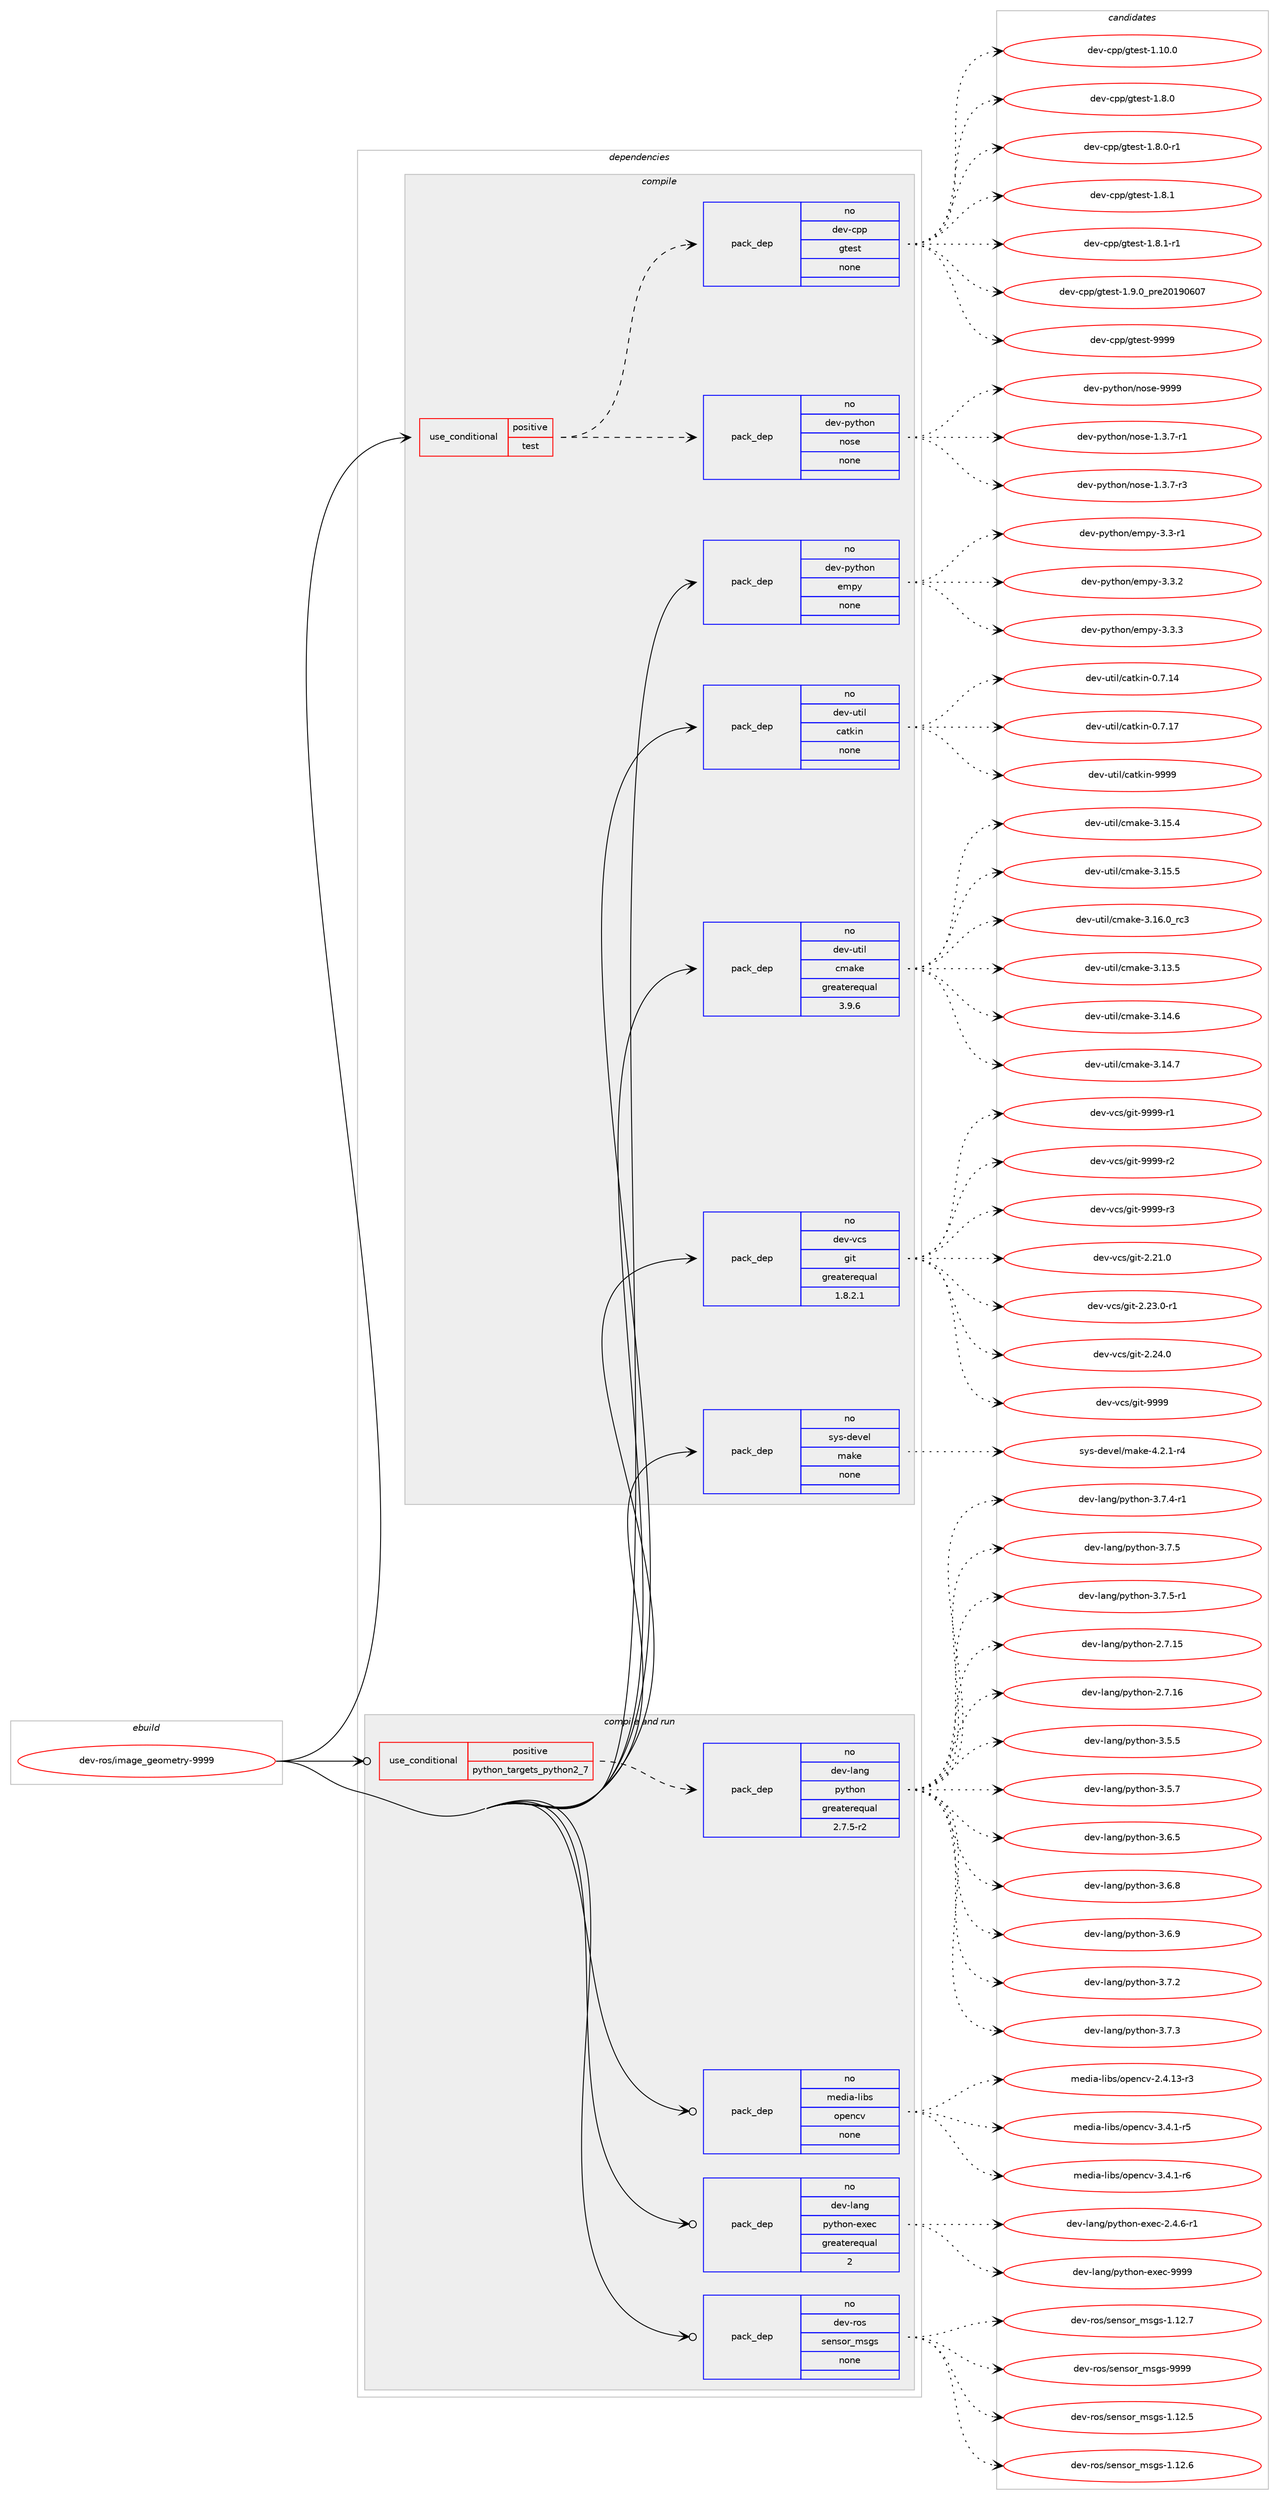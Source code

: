 digraph prolog {

# *************
# Graph options
# *************

newrank=true;
concentrate=true;
compound=true;
graph [rankdir=LR,fontname=Helvetica,fontsize=10,ranksep=1.5];#, ranksep=2.5, nodesep=0.2];
edge  [arrowhead=vee];
node  [fontname=Helvetica,fontsize=10];

# **********
# The ebuild
# **********

subgraph cluster_leftcol {
color=gray;
rank=same;
label=<<i>ebuild</i>>;
id [label="dev-ros/image_geometry-9999", color=red, width=4, href="../dev-ros/image_geometry-9999.svg"];
}

# ****************
# The dependencies
# ****************

subgraph cluster_midcol {
color=gray;
label=<<i>dependencies</i>>;
subgraph cluster_compile {
fillcolor="#eeeeee";
style=filled;
label=<<i>compile</i>>;
subgraph cond153535 {
dependency654169 [label=<<TABLE BORDER="0" CELLBORDER="1" CELLSPACING="0" CELLPADDING="4"><TR><TD ROWSPAN="3" CELLPADDING="10">use_conditional</TD></TR><TR><TD>positive</TD></TR><TR><TD>test</TD></TR></TABLE>>, shape=none, color=red];
subgraph pack488728 {
dependency654170 [label=<<TABLE BORDER="0" CELLBORDER="1" CELLSPACING="0" CELLPADDING="4" WIDTH="220"><TR><TD ROWSPAN="6" CELLPADDING="30">pack_dep</TD></TR><TR><TD WIDTH="110">no</TD></TR><TR><TD>dev-python</TD></TR><TR><TD>nose</TD></TR><TR><TD>none</TD></TR><TR><TD></TD></TR></TABLE>>, shape=none, color=blue];
}
dependency654169:e -> dependency654170:w [weight=20,style="dashed",arrowhead="vee"];
subgraph pack488729 {
dependency654171 [label=<<TABLE BORDER="0" CELLBORDER="1" CELLSPACING="0" CELLPADDING="4" WIDTH="220"><TR><TD ROWSPAN="6" CELLPADDING="30">pack_dep</TD></TR><TR><TD WIDTH="110">no</TD></TR><TR><TD>dev-cpp</TD></TR><TR><TD>gtest</TD></TR><TR><TD>none</TD></TR><TR><TD></TD></TR></TABLE>>, shape=none, color=blue];
}
dependency654169:e -> dependency654171:w [weight=20,style="dashed",arrowhead="vee"];
}
id:e -> dependency654169:w [weight=20,style="solid",arrowhead="vee"];
subgraph pack488730 {
dependency654172 [label=<<TABLE BORDER="0" CELLBORDER="1" CELLSPACING="0" CELLPADDING="4" WIDTH="220"><TR><TD ROWSPAN="6" CELLPADDING="30">pack_dep</TD></TR><TR><TD WIDTH="110">no</TD></TR><TR><TD>dev-python</TD></TR><TR><TD>empy</TD></TR><TR><TD>none</TD></TR><TR><TD></TD></TR></TABLE>>, shape=none, color=blue];
}
id:e -> dependency654172:w [weight=20,style="solid",arrowhead="vee"];
subgraph pack488731 {
dependency654173 [label=<<TABLE BORDER="0" CELLBORDER="1" CELLSPACING="0" CELLPADDING="4" WIDTH="220"><TR><TD ROWSPAN="6" CELLPADDING="30">pack_dep</TD></TR><TR><TD WIDTH="110">no</TD></TR><TR><TD>dev-util</TD></TR><TR><TD>catkin</TD></TR><TR><TD>none</TD></TR><TR><TD></TD></TR></TABLE>>, shape=none, color=blue];
}
id:e -> dependency654173:w [weight=20,style="solid",arrowhead="vee"];
subgraph pack488732 {
dependency654174 [label=<<TABLE BORDER="0" CELLBORDER="1" CELLSPACING="0" CELLPADDING="4" WIDTH="220"><TR><TD ROWSPAN="6" CELLPADDING="30">pack_dep</TD></TR><TR><TD WIDTH="110">no</TD></TR><TR><TD>dev-util</TD></TR><TR><TD>cmake</TD></TR><TR><TD>greaterequal</TD></TR><TR><TD>3.9.6</TD></TR></TABLE>>, shape=none, color=blue];
}
id:e -> dependency654174:w [weight=20,style="solid",arrowhead="vee"];
subgraph pack488733 {
dependency654175 [label=<<TABLE BORDER="0" CELLBORDER="1" CELLSPACING="0" CELLPADDING="4" WIDTH="220"><TR><TD ROWSPAN="6" CELLPADDING="30">pack_dep</TD></TR><TR><TD WIDTH="110">no</TD></TR><TR><TD>dev-vcs</TD></TR><TR><TD>git</TD></TR><TR><TD>greaterequal</TD></TR><TR><TD>1.8.2.1</TD></TR></TABLE>>, shape=none, color=blue];
}
id:e -> dependency654175:w [weight=20,style="solid",arrowhead="vee"];
subgraph pack488734 {
dependency654176 [label=<<TABLE BORDER="0" CELLBORDER="1" CELLSPACING="0" CELLPADDING="4" WIDTH="220"><TR><TD ROWSPAN="6" CELLPADDING="30">pack_dep</TD></TR><TR><TD WIDTH="110">no</TD></TR><TR><TD>sys-devel</TD></TR><TR><TD>make</TD></TR><TR><TD>none</TD></TR><TR><TD></TD></TR></TABLE>>, shape=none, color=blue];
}
id:e -> dependency654176:w [weight=20,style="solid",arrowhead="vee"];
}
subgraph cluster_compileandrun {
fillcolor="#eeeeee";
style=filled;
label=<<i>compile and run</i>>;
subgraph cond153536 {
dependency654177 [label=<<TABLE BORDER="0" CELLBORDER="1" CELLSPACING="0" CELLPADDING="4"><TR><TD ROWSPAN="3" CELLPADDING="10">use_conditional</TD></TR><TR><TD>positive</TD></TR><TR><TD>python_targets_python2_7</TD></TR></TABLE>>, shape=none, color=red];
subgraph pack488735 {
dependency654178 [label=<<TABLE BORDER="0" CELLBORDER="1" CELLSPACING="0" CELLPADDING="4" WIDTH="220"><TR><TD ROWSPAN="6" CELLPADDING="30">pack_dep</TD></TR><TR><TD WIDTH="110">no</TD></TR><TR><TD>dev-lang</TD></TR><TR><TD>python</TD></TR><TR><TD>greaterequal</TD></TR><TR><TD>2.7.5-r2</TD></TR></TABLE>>, shape=none, color=blue];
}
dependency654177:e -> dependency654178:w [weight=20,style="dashed",arrowhead="vee"];
}
id:e -> dependency654177:w [weight=20,style="solid",arrowhead="odotvee"];
subgraph pack488736 {
dependency654179 [label=<<TABLE BORDER="0" CELLBORDER="1" CELLSPACING="0" CELLPADDING="4" WIDTH="220"><TR><TD ROWSPAN="6" CELLPADDING="30">pack_dep</TD></TR><TR><TD WIDTH="110">no</TD></TR><TR><TD>dev-lang</TD></TR><TR><TD>python-exec</TD></TR><TR><TD>greaterequal</TD></TR><TR><TD>2</TD></TR></TABLE>>, shape=none, color=blue];
}
id:e -> dependency654179:w [weight=20,style="solid",arrowhead="odotvee"];
subgraph pack488737 {
dependency654180 [label=<<TABLE BORDER="0" CELLBORDER="1" CELLSPACING="0" CELLPADDING="4" WIDTH="220"><TR><TD ROWSPAN="6" CELLPADDING="30">pack_dep</TD></TR><TR><TD WIDTH="110">no</TD></TR><TR><TD>dev-ros</TD></TR><TR><TD>sensor_msgs</TD></TR><TR><TD>none</TD></TR><TR><TD></TD></TR></TABLE>>, shape=none, color=blue];
}
id:e -> dependency654180:w [weight=20,style="solid",arrowhead="odotvee"];
subgraph pack488738 {
dependency654181 [label=<<TABLE BORDER="0" CELLBORDER="1" CELLSPACING="0" CELLPADDING="4" WIDTH="220"><TR><TD ROWSPAN="6" CELLPADDING="30">pack_dep</TD></TR><TR><TD WIDTH="110">no</TD></TR><TR><TD>media-libs</TD></TR><TR><TD>opencv</TD></TR><TR><TD>none</TD></TR><TR><TD></TD></TR></TABLE>>, shape=none, color=blue];
}
id:e -> dependency654181:w [weight=20,style="solid",arrowhead="odotvee"];
}
subgraph cluster_run {
fillcolor="#eeeeee";
style=filled;
label=<<i>run</i>>;
}
}

# **************
# The candidates
# **************

subgraph cluster_choices {
rank=same;
color=gray;
label=<<i>candidates</i>>;

subgraph choice488728 {
color=black;
nodesep=1;
choice10010111845112121116104111110471101111151014549465146554511449 [label="dev-python/nose-1.3.7-r1", color=red, width=4,href="../dev-python/nose-1.3.7-r1.svg"];
choice10010111845112121116104111110471101111151014549465146554511451 [label="dev-python/nose-1.3.7-r3", color=red, width=4,href="../dev-python/nose-1.3.7-r3.svg"];
choice10010111845112121116104111110471101111151014557575757 [label="dev-python/nose-9999", color=red, width=4,href="../dev-python/nose-9999.svg"];
dependency654170:e -> choice10010111845112121116104111110471101111151014549465146554511449:w [style=dotted,weight="100"];
dependency654170:e -> choice10010111845112121116104111110471101111151014549465146554511451:w [style=dotted,weight="100"];
dependency654170:e -> choice10010111845112121116104111110471101111151014557575757:w [style=dotted,weight="100"];
}
subgraph choice488729 {
color=black;
nodesep=1;
choice10010111845991121124710311610111511645494649484648 [label="dev-cpp/gtest-1.10.0", color=red, width=4,href="../dev-cpp/gtest-1.10.0.svg"];
choice100101118459911211247103116101115116454946564648 [label="dev-cpp/gtest-1.8.0", color=red, width=4,href="../dev-cpp/gtest-1.8.0.svg"];
choice1001011184599112112471031161011151164549465646484511449 [label="dev-cpp/gtest-1.8.0-r1", color=red, width=4,href="../dev-cpp/gtest-1.8.0-r1.svg"];
choice100101118459911211247103116101115116454946564649 [label="dev-cpp/gtest-1.8.1", color=red, width=4,href="../dev-cpp/gtest-1.8.1.svg"];
choice1001011184599112112471031161011151164549465646494511449 [label="dev-cpp/gtest-1.8.1-r1", color=red, width=4,href="../dev-cpp/gtest-1.8.1-r1.svg"];
choice100101118459911211247103116101115116454946574648951121141015048495748544855 [label="dev-cpp/gtest-1.9.0_pre20190607", color=red, width=4,href="../dev-cpp/gtest-1.9.0_pre20190607.svg"];
choice1001011184599112112471031161011151164557575757 [label="dev-cpp/gtest-9999", color=red, width=4,href="../dev-cpp/gtest-9999.svg"];
dependency654171:e -> choice10010111845991121124710311610111511645494649484648:w [style=dotted,weight="100"];
dependency654171:e -> choice100101118459911211247103116101115116454946564648:w [style=dotted,weight="100"];
dependency654171:e -> choice1001011184599112112471031161011151164549465646484511449:w [style=dotted,weight="100"];
dependency654171:e -> choice100101118459911211247103116101115116454946564649:w [style=dotted,weight="100"];
dependency654171:e -> choice1001011184599112112471031161011151164549465646494511449:w [style=dotted,weight="100"];
dependency654171:e -> choice100101118459911211247103116101115116454946574648951121141015048495748544855:w [style=dotted,weight="100"];
dependency654171:e -> choice1001011184599112112471031161011151164557575757:w [style=dotted,weight="100"];
}
subgraph choice488730 {
color=black;
nodesep=1;
choice1001011184511212111610411111047101109112121455146514511449 [label="dev-python/empy-3.3-r1", color=red, width=4,href="../dev-python/empy-3.3-r1.svg"];
choice1001011184511212111610411111047101109112121455146514650 [label="dev-python/empy-3.3.2", color=red, width=4,href="../dev-python/empy-3.3.2.svg"];
choice1001011184511212111610411111047101109112121455146514651 [label="dev-python/empy-3.3.3", color=red, width=4,href="../dev-python/empy-3.3.3.svg"];
dependency654172:e -> choice1001011184511212111610411111047101109112121455146514511449:w [style=dotted,weight="100"];
dependency654172:e -> choice1001011184511212111610411111047101109112121455146514650:w [style=dotted,weight="100"];
dependency654172:e -> choice1001011184511212111610411111047101109112121455146514651:w [style=dotted,weight="100"];
}
subgraph choice488731 {
color=black;
nodesep=1;
choice1001011184511711610510847999711610710511045484655464952 [label="dev-util/catkin-0.7.14", color=red, width=4,href="../dev-util/catkin-0.7.14.svg"];
choice1001011184511711610510847999711610710511045484655464955 [label="dev-util/catkin-0.7.17", color=red, width=4,href="../dev-util/catkin-0.7.17.svg"];
choice100101118451171161051084799971161071051104557575757 [label="dev-util/catkin-9999", color=red, width=4,href="../dev-util/catkin-9999.svg"];
dependency654173:e -> choice1001011184511711610510847999711610710511045484655464952:w [style=dotted,weight="100"];
dependency654173:e -> choice1001011184511711610510847999711610710511045484655464955:w [style=dotted,weight="100"];
dependency654173:e -> choice100101118451171161051084799971161071051104557575757:w [style=dotted,weight="100"];
}
subgraph choice488732 {
color=black;
nodesep=1;
choice1001011184511711610510847991099710710145514649514653 [label="dev-util/cmake-3.13.5", color=red, width=4,href="../dev-util/cmake-3.13.5.svg"];
choice1001011184511711610510847991099710710145514649524654 [label="dev-util/cmake-3.14.6", color=red, width=4,href="../dev-util/cmake-3.14.6.svg"];
choice1001011184511711610510847991099710710145514649524655 [label="dev-util/cmake-3.14.7", color=red, width=4,href="../dev-util/cmake-3.14.7.svg"];
choice1001011184511711610510847991099710710145514649534652 [label="dev-util/cmake-3.15.4", color=red, width=4,href="../dev-util/cmake-3.15.4.svg"];
choice1001011184511711610510847991099710710145514649534653 [label="dev-util/cmake-3.15.5", color=red, width=4,href="../dev-util/cmake-3.15.5.svg"];
choice1001011184511711610510847991099710710145514649544648951149951 [label="dev-util/cmake-3.16.0_rc3", color=red, width=4,href="../dev-util/cmake-3.16.0_rc3.svg"];
dependency654174:e -> choice1001011184511711610510847991099710710145514649514653:w [style=dotted,weight="100"];
dependency654174:e -> choice1001011184511711610510847991099710710145514649524654:w [style=dotted,weight="100"];
dependency654174:e -> choice1001011184511711610510847991099710710145514649524655:w [style=dotted,weight="100"];
dependency654174:e -> choice1001011184511711610510847991099710710145514649534652:w [style=dotted,weight="100"];
dependency654174:e -> choice1001011184511711610510847991099710710145514649534653:w [style=dotted,weight="100"];
dependency654174:e -> choice1001011184511711610510847991099710710145514649544648951149951:w [style=dotted,weight="100"];
}
subgraph choice488733 {
color=black;
nodesep=1;
choice10010111845118991154710310511645504650494648 [label="dev-vcs/git-2.21.0", color=red, width=4,href="../dev-vcs/git-2.21.0.svg"];
choice100101118451189911547103105116455046505146484511449 [label="dev-vcs/git-2.23.0-r1", color=red, width=4,href="../dev-vcs/git-2.23.0-r1.svg"];
choice10010111845118991154710310511645504650524648 [label="dev-vcs/git-2.24.0", color=red, width=4,href="../dev-vcs/git-2.24.0.svg"];
choice1001011184511899115471031051164557575757 [label="dev-vcs/git-9999", color=red, width=4,href="../dev-vcs/git-9999.svg"];
choice10010111845118991154710310511645575757574511449 [label="dev-vcs/git-9999-r1", color=red, width=4,href="../dev-vcs/git-9999-r1.svg"];
choice10010111845118991154710310511645575757574511450 [label="dev-vcs/git-9999-r2", color=red, width=4,href="../dev-vcs/git-9999-r2.svg"];
choice10010111845118991154710310511645575757574511451 [label="dev-vcs/git-9999-r3", color=red, width=4,href="../dev-vcs/git-9999-r3.svg"];
dependency654175:e -> choice10010111845118991154710310511645504650494648:w [style=dotted,weight="100"];
dependency654175:e -> choice100101118451189911547103105116455046505146484511449:w [style=dotted,weight="100"];
dependency654175:e -> choice10010111845118991154710310511645504650524648:w [style=dotted,weight="100"];
dependency654175:e -> choice1001011184511899115471031051164557575757:w [style=dotted,weight="100"];
dependency654175:e -> choice10010111845118991154710310511645575757574511449:w [style=dotted,weight="100"];
dependency654175:e -> choice10010111845118991154710310511645575757574511450:w [style=dotted,weight="100"];
dependency654175:e -> choice10010111845118991154710310511645575757574511451:w [style=dotted,weight="100"];
}
subgraph choice488734 {
color=black;
nodesep=1;
choice1151211154510010111810110847109971071014552465046494511452 [label="sys-devel/make-4.2.1-r4", color=red, width=4,href="../sys-devel/make-4.2.1-r4.svg"];
dependency654176:e -> choice1151211154510010111810110847109971071014552465046494511452:w [style=dotted,weight="100"];
}
subgraph choice488735 {
color=black;
nodesep=1;
choice10010111845108971101034711212111610411111045504655464953 [label="dev-lang/python-2.7.15", color=red, width=4,href="../dev-lang/python-2.7.15.svg"];
choice10010111845108971101034711212111610411111045504655464954 [label="dev-lang/python-2.7.16", color=red, width=4,href="../dev-lang/python-2.7.16.svg"];
choice100101118451089711010347112121116104111110455146534653 [label="dev-lang/python-3.5.5", color=red, width=4,href="../dev-lang/python-3.5.5.svg"];
choice100101118451089711010347112121116104111110455146534655 [label="dev-lang/python-3.5.7", color=red, width=4,href="../dev-lang/python-3.5.7.svg"];
choice100101118451089711010347112121116104111110455146544653 [label="dev-lang/python-3.6.5", color=red, width=4,href="../dev-lang/python-3.6.5.svg"];
choice100101118451089711010347112121116104111110455146544656 [label="dev-lang/python-3.6.8", color=red, width=4,href="../dev-lang/python-3.6.8.svg"];
choice100101118451089711010347112121116104111110455146544657 [label="dev-lang/python-3.6.9", color=red, width=4,href="../dev-lang/python-3.6.9.svg"];
choice100101118451089711010347112121116104111110455146554650 [label="dev-lang/python-3.7.2", color=red, width=4,href="../dev-lang/python-3.7.2.svg"];
choice100101118451089711010347112121116104111110455146554651 [label="dev-lang/python-3.7.3", color=red, width=4,href="../dev-lang/python-3.7.3.svg"];
choice1001011184510897110103471121211161041111104551465546524511449 [label="dev-lang/python-3.7.4-r1", color=red, width=4,href="../dev-lang/python-3.7.4-r1.svg"];
choice100101118451089711010347112121116104111110455146554653 [label="dev-lang/python-3.7.5", color=red, width=4,href="../dev-lang/python-3.7.5.svg"];
choice1001011184510897110103471121211161041111104551465546534511449 [label="dev-lang/python-3.7.5-r1", color=red, width=4,href="../dev-lang/python-3.7.5-r1.svg"];
dependency654178:e -> choice10010111845108971101034711212111610411111045504655464953:w [style=dotted,weight="100"];
dependency654178:e -> choice10010111845108971101034711212111610411111045504655464954:w [style=dotted,weight="100"];
dependency654178:e -> choice100101118451089711010347112121116104111110455146534653:w [style=dotted,weight="100"];
dependency654178:e -> choice100101118451089711010347112121116104111110455146534655:w [style=dotted,weight="100"];
dependency654178:e -> choice100101118451089711010347112121116104111110455146544653:w [style=dotted,weight="100"];
dependency654178:e -> choice100101118451089711010347112121116104111110455146544656:w [style=dotted,weight="100"];
dependency654178:e -> choice100101118451089711010347112121116104111110455146544657:w [style=dotted,weight="100"];
dependency654178:e -> choice100101118451089711010347112121116104111110455146554650:w [style=dotted,weight="100"];
dependency654178:e -> choice100101118451089711010347112121116104111110455146554651:w [style=dotted,weight="100"];
dependency654178:e -> choice1001011184510897110103471121211161041111104551465546524511449:w [style=dotted,weight="100"];
dependency654178:e -> choice100101118451089711010347112121116104111110455146554653:w [style=dotted,weight="100"];
dependency654178:e -> choice1001011184510897110103471121211161041111104551465546534511449:w [style=dotted,weight="100"];
}
subgraph choice488736 {
color=black;
nodesep=1;
choice10010111845108971101034711212111610411111045101120101994550465246544511449 [label="dev-lang/python-exec-2.4.6-r1", color=red, width=4,href="../dev-lang/python-exec-2.4.6-r1.svg"];
choice10010111845108971101034711212111610411111045101120101994557575757 [label="dev-lang/python-exec-9999", color=red, width=4,href="../dev-lang/python-exec-9999.svg"];
dependency654179:e -> choice10010111845108971101034711212111610411111045101120101994550465246544511449:w [style=dotted,weight="100"];
dependency654179:e -> choice10010111845108971101034711212111610411111045101120101994557575757:w [style=dotted,weight="100"];
}
subgraph choice488737 {
color=black;
nodesep=1;
choice10010111845114111115471151011101151111149510911510311545494649504653 [label="dev-ros/sensor_msgs-1.12.5", color=red, width=4,href="../dev-ros/sensor_msgs-1.12.5.svg"];
choice10010111845114111115471151011101151111149510911510311545494649504654 [label="dev-ros/sensor_msgs-1.12.6", color=red, width=4,href="../dev-ros/sensor_msgs-1.12.6.svg"];
choice10010111845114111115471151011101151111149510911510311545494649504655 [label="dev-ros/sensor_msgs-1.12.7", color=red, width=4,href="../dev-ros/sensor_msgs-1.12.7.svg"];
choice1001011184511411111547115101110115111114951091151031154557575757 [label="dev-ros/sensor_msgs-9999", color=red, width=4,href="../dev-ros/sensor_msgs-9999.svg"];
dependency654180:e -> choice10010111845114111115471151011101151111149510911510311545494649504653:w [style=dotted,weight="100"];
dependency654180:e -> choice10010111845114111115471151011101151111149510911510311545494649504654:w [style=dotted,weight="100"];
dependency654180:e -> choice10010111845114111115471151011101151111149510911510311545494649504655:w [style=dotted,weight="100"];
dependency654180:e -> choice1001011184511411111547115101110115111114951091151031154557575757:w [style=dotted,weight="100"];
}
subgraph choice488738 {
color=black;
nodesep=1;
choice1091011001059745108105981154711111210111099118455046524649514511451 [label="media-libs/opencv-2.4.13-r3", color=red, width=4,href="../media-libs/opencv-2.4.13-r3.svg"];
choice10910110010597451081059811547111112101110991184551465246494511453 [label="media-libs/opencv-3.4.1-r5", color=red, width=4,href="../media-libs/opencv-3.4.1-r5.svg"];
choice10910110010597451081059811547111112101110991184551465246494511454 [label="media-libs/opencv-3.4.1-r6", color=red, width=4,href="../media-libs/opencv-3.4.1-r6.svg"];
dependency654181:e -> choice1091011001059745108105981154711111210111099118455046524649514511451:w [style=dotted,weight="100"];
dependency654181:e -> choice10910110010597451081059811547111112101110991184551465246494511453:w [style=dotted,weight="100"];
dependency654181:e -> choice10910110010597451081059811547111112101110991184551465246494511454:w [style=dotted,weight="100"];
}
}

}
